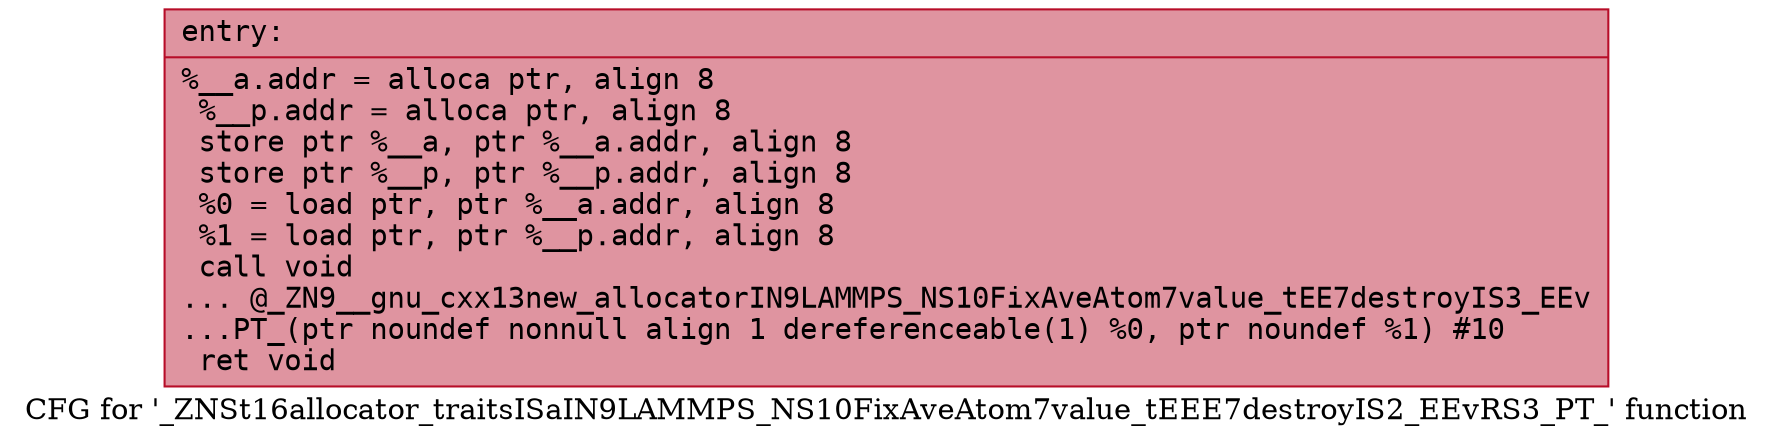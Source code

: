 digraph "CFG for '_ZNSt16allocator_traitsISaIN9LAMMPS_NS10FixAveAtom7value_tEEE7destroyIS2_EEvRS3_PT_' function" {
	label="CFG for '_ZNSt16allocator_traitsISaIN9LAMMPS_NS10FixAveAtom7value_tEEE7destroyIS2_EEvRS3_PT_' function";

	Node0x55d08675f120 [shape=record,color="#b70d28ff", style=filled, fillcolor="#b70d2870" fontname="Courier",label="{entry:\l|  %__a.addr = alloca ptr, align 8\l  %__p.addr = alloca ptr, align 8\l  store ptr %__a, ptr %__a.addr, align 8\l  store ptr %__p, ptr %__p.addr, align 8\l  %0 = load ptr, ptr %__a.addr, align 8\l  %1 = load ptr, ptr %__p.addr, align 8\l  call void\l... @_ZN9__gnu_cxx13new_allocatorIN9LAMMPS_NS10FixAveAtom7value_tEE7destroyIS3_EEv\l...PT_(ptr noundef nonnull align 1 dereferenceable(1) %0, ptr noundef %1) #10\l  ret void\l}"];
}
